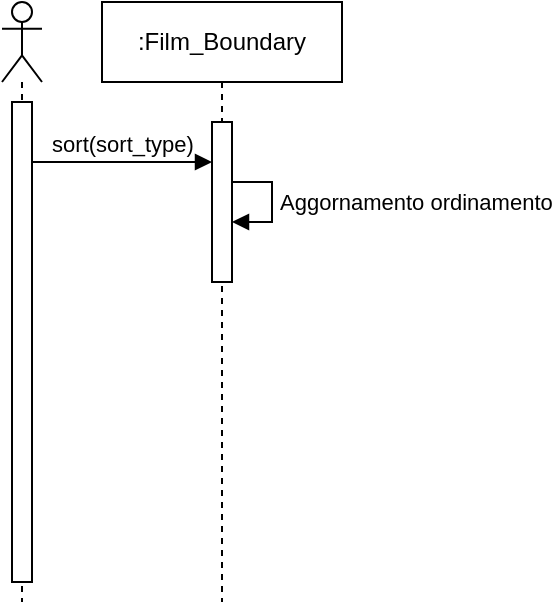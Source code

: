 <mxfile version="25.0.2">
  <diagram name="Page-1" id="2YBvvXClWsGukQMizWep">
    <mxGraphModel dx="1034" dy="511" grid="1" gridSize="10" guides="1" tooltips="1" connect="1" arrows="1" fold="1" page="1" pageScale="1" pageWidth="850" pageHeight="1100" math="0" shadow="0">
      <root>
        <mxCell id="0" />
        <mxCell id="1" parent="0" />
        <mxCell id="oCgKuPc3CrPxkRXXPGLc-1" value="" style="shape=umlLifeline;perimeter=lifelinePerimeter;whiteSpace=wrap;html=1;container=1;dropTarget=0;collapsible=0;recursiveResize=0;outlineConnect=0;portConstraint=eastwest;newEdgeStyle={&quot;curved&quot;:0,&quot;rounded&quot;:0};participant=umlActor;" vertex="1" parent="1">
          <mxGeometry x="40" y="40" width="20" height="300" as="geometry" />
        </mxCell>
        <mxCell id="oCgKuPc3CrPxkRXXPGLc-2" value="" style="html=1;points=[[0,0,0,0,5],[0,1,0,0,-5],[1,0,0,0,5],[1,1,0,0,-5]];perimeter=orthogonalPerimeter;outlineConnect=0;targetShapes=umlLifeline;portConstraint=eastwest;newEdgeStyle={&quot;curved&quot;:0,&quot;rounded&quot;:0};" vertex="1" parent="oCgKuPc3CrPxkRXXPGLc-1">
          <mxGeometry x="5" y="50" width="10" height="240" as="geometry" />
        </mxCell>
        <mxCell id="oCgKuPc3CrPxkRXXPGLc-3" value=":Film_Boundary" style="shape=umlLifeline;perimeter=lifelinePerimeter;whiteSpace=wrap;html=1;container=1;dropTarget=0;collapsible=0;recursiveResize=0;outlineConnect=0;portConstraint=eastwest;newEdgeStyle={&quot;curved&quot;:0,&quot;rounded&quot;:0};" vertex="1" parent="1">
          <mxGeometry x="90" y="40" width="120" height="300" as="geometry" />
        </mxCell>
        <mxCell id="oCgKuPc3CrPxkRXXPGLc-4" value="" style="html=1;points=[[0,0,0,0,5],[0,1,0,0,-5],[1,0,0,0,5],[1,1,0,0,-5]];perimeter=orthogonalPerimeter;outlineConnect=0;targetShapes=umlLifeline;portConstraint=eastwest;newEdgeStyle={&quot;curved&quot;:0,&quot;rounded&quot;:0};" vertex="1" parent="oCgKuPc3CrPxkRXXPGLc-3">
          <mxGeometry x="55" y="60" width="10" height="80" as="geometry" />
        </mxCell>
        <mxCell id="oCgKuPc3CrPxkRXXPGLc-5" value="Aggornamento ordinamento" style="html=1;align=left;spacingLeft=2;endArrow=block;rounded=0;edgeStyle=orthogonalEdgeStyle;curved=0;rounded=0;" edge="1" parent="oCgKuPc3CrPxkRXXPGLc-3" source="oCgKuPc3CrPxkRXXPGLc-4" target="oCgKuPc3CrPxkRXXPGLc-4">
          <mxGeometry relative="1" as="geometry">
            <mxPoint x="100" y="90" as="sourcePoint" />
            <Array as="points" />
            <mxPoint x="105" y="120" as="targetPoint" />
          </mxGeometry>
        </mxCell>
        <mxCell id="oCgKuPc3CrPxkRXXPGLc-6" value="sort(sort_type)" style="html=1;verticalAlign=bottom;endArrow=block;curved=0;rounded=0;" edge="1" parent="1" source="oCgKuPc3CrPxkRXXPGLc-2" target="oCgKuPc3CrPxkRXXPGLc-4">
          <mxGeometry width="80" relative="1" as="geometry">
            <mxPoint x="210" y="140" as="sourcePoint" />
            <mxPoint x="290" y="140" as="targetPoint" />
            <Array as="points">
              <mxPoint x="120" y="120" />
            </Array>
          </mxGeometry>
        </mxCell>
      </root>
    </mxGraphModel>
  </diagram>
</mxfile>
